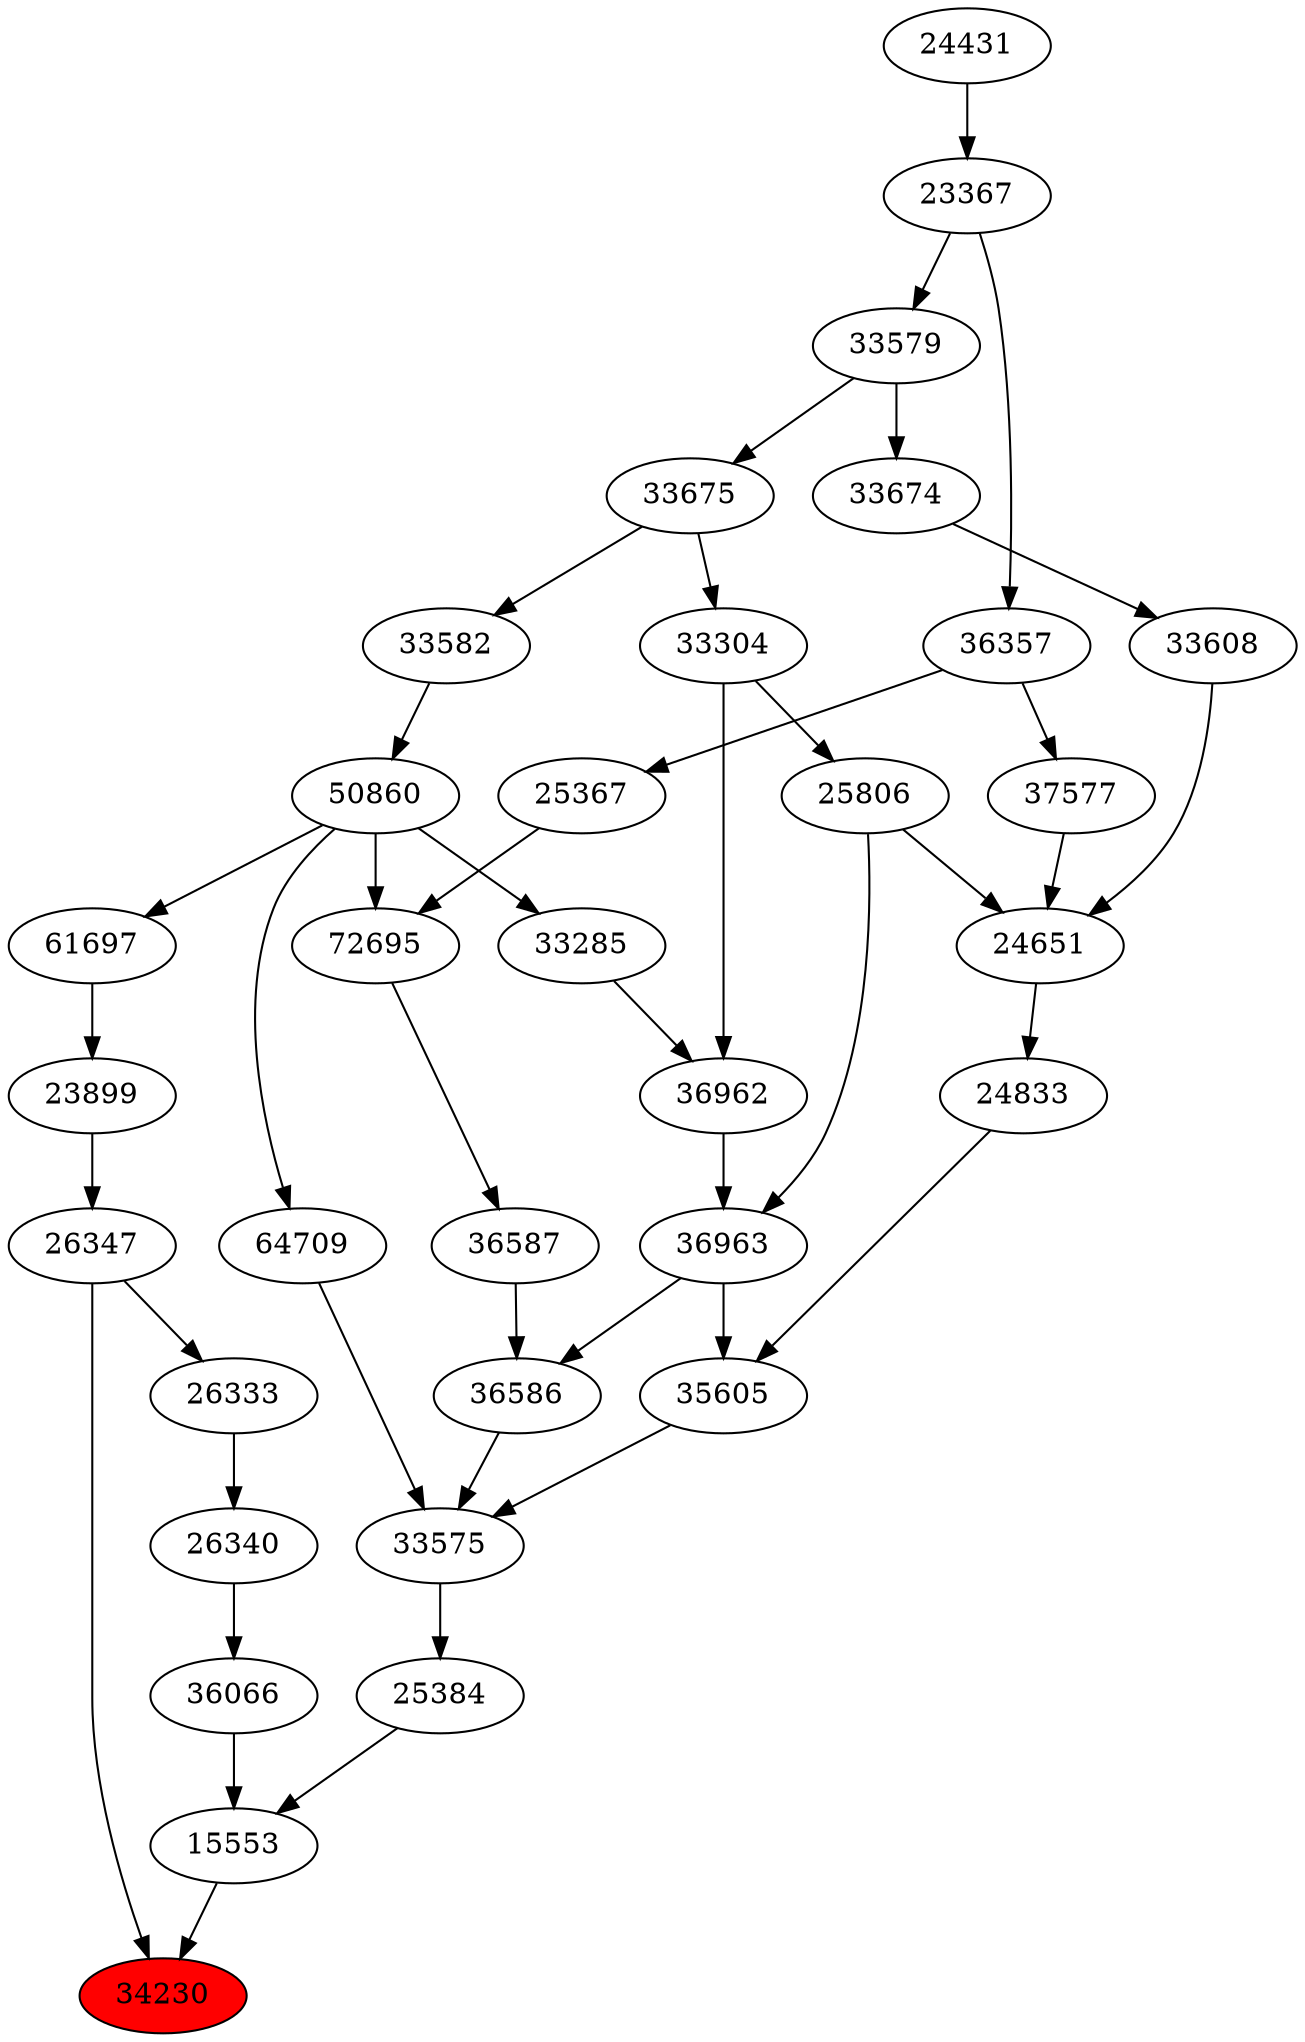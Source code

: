 strict digraph{ 
34230 [label="34230" fillcolor=red style=filled]
15553 -> 34230
26347 -> 34230
15553 [label="15553"]
36066 -> 15553
25384 -> 15553
26347 [label="26347"]
23899 -> 26347
36066 [label="36066"]
26340 -> 36066
25384 [label="25384"]
33575 -> 25384
23899 [label="23899"]
61697 -> 23899
26340 [label="26340"]
26333 -> 26340
33575 [label="33575"]
36586 -> 33575
35605 -> 33575
64709 -> 33575
61697 [label="61697"]
50860 -> 61697
26333 [label="26333"]
26347 -> 26333
36586 [label="36586"]
36587 -> 36586
36963 -> 36586
35605 [label="35605"]
24833 -> 35605
36963 -> 35605
64709 [label="64709"]
50860 -> 64709
50860 [label="50860"]
33582 -> 50860
36587 [label="36587"]
72695 -> 36587
36963 [label="36963"]
36962 -> 36963
25806 -> 36963
24833 [label="24833"]
24651 -> 24833
33582 [label="33582"]
33675 -> 33582
72695 [label="72695"]
50860 -> 72695
25367 -> 72695
36962 [label="36962"]
33285 -> 36962
33304 -> 36962
25806 [label="25806"]
33304 -> 25806
24651 [label="24651"]
25806 -> 24651
33608 -> 24651
37577 -> 24651
33675 [label="33675"]
33579 -> 33675
25367 [label="25367"]
36357 -> 25367
33285 [label="33285"]
50860 -> 33285
33304 [label="33304"]
33675 -> 33304
33608 [label="33608"]
33674 -> 33608
37577 [label="37577"]
36357 -> 37577
33579 [label="33579"]
23367 -> 33579
36357 [label="36357"]
23367 -> 36357
33674 [label="33674"]
33579 -> 33674
23367 [label="23367"]
24431 -> 23367
24431 [label="24431"]
}